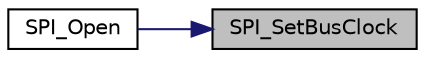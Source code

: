 digraph "SPI_SetBusClock"
{
 // LATEX_PDF_SIZE
  edge [fontname="Helvetica",fontsize="10",labelfontname="Helvetica",labelfontsize="10"];
  node [fontname="Helvetica",fontsize="10",shape=record];
  rankdir="RL";
  Node1 [label="SPI_SetBusClock",height=0.2,width=0.4,color="black", fillcolor="grey75", style="filled", fontcolor="black",tooltip="Set the SPI bus clock. Only available in Master mode."];
  Node1 -> Node2 [dir="back",color="midnightblue",fontsize="10",style="solid",fontname="Helvetica"];
  Node2 [label="SPI_Open",height=0.2,width=0.4,color="black", fillcolor="white", style="filled",URL="$de/d5f/group___n_a_n_o1_x2___s_p_i___e_x_p_o_r_t_e_d___f_u_n_c_t_i_o_n_s.html#gad923655d26fb14da88c61d4ed0125c44",tooltip="This function make SPI module be ready to transfer. By default, the SPI transfer sequence is MSB firs..."];
}
